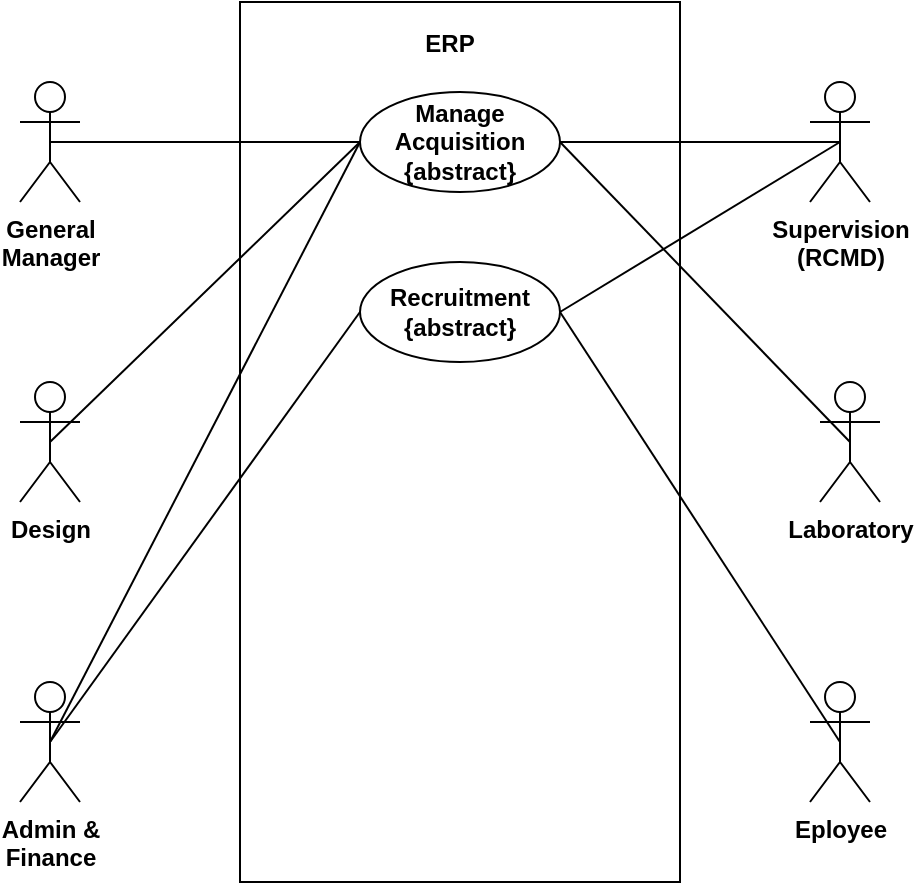 <mxfile version="18.0.3" type="device"><diagram id="h_L4HqCJKk6Ls7-4gaOm" name="Page-1"><mxGraphModel dx="1185" dy="5171" grid="1" gridSize="10" guides="1" tooltips="1" connect="1" arrows="1" fold="1" page="1" pageScale="1" pageWidth="850" pageHeight="1100" math="0" shadow="0"><root><mxCell id="0"/><mxCell id="1" parent="0"/><mxCell id="c40noUVdhxM0cP05S7zr-11" value="" style="rounded=0;whiteSpace=wrap;html=1;" vertex="1" parent="1"><mxGeometry x="120" y="-4160" width="220" height="440" as="geometry"/></mxCell><mxCell id="c40noUVdhxM0cP05S7zr-12" value="ERP" style="text;html=1;strokeColor=none;fillColor=none;align=center;verticalAlign=middle;whiteSpace=wrap;rounded=0;fontStyle=1" vertex="1" parent="1"><mxGeometry x="150" y="-4150" width="150" height="21" as="geometry"/></mxCell><mxCell id="c40noUVdhxM0cP05S7zr-13" style="edgeStyle=none;orthogonalLoop=1;jettySize=auto;html=1;exitX=0.5;exitY=0.5;exitDx=0;exitDy=0;exitPerimeter=0;entryX=0;entryY=0.5;entryDx=0;entryDy=0;endArrow=none;" edge="1" parent="1" source="c40noUVdhxM0cP05S7zr-14" target="c40noUVdhxM0cP05S7zr-19"><mxGeometry relative="1" as="geometry"/></mxCell><mxCell id="c40noUVdhxM0cP05S7zr-14" value="General&lt;br&gt;Manager" style="shape=umlActor;verticalLabelPosition=bottom;labelBackgroundColor=#ffffff;verticalAlign=top;html=1;outlineConnect=0;fontStyle=1" vertex="1" parent="1"><mxGeometry x="10" y="-4120" width="30" height="60" as="geometry"/></mxCell><mxCell id="c40noUVdhxM0cP05S7zr-19" value="Manage Acquisition&lt;br&gt;{abstract}" style="ellipse;whiteSpace=wrap;html=1;fontStyle=1;labelBackgroundColor=none;labelBorderColor=none;" vertex="1" parent="1"><mxGeometry x="180" y="-4115" width="100" height="50" as="geometry"/></mxCell><mxCell id="c40noUVdhxM0cP05S7zr-22" value="Supervision&lt;br&gt;(RCMD)" style="shape=umlActor;verticalLabelPosition=bottom;labelBackgroundColor=#ffffff;verticalAlign=top;html=1;outlineConnect=0;fontStyle=1" vertex="1" parent="1"><mxGeometry x="405" y="-4120" width="30" height="60" as="geometry"/></mxCell><mxCell id="c40noUVdhxM0cP05S7zr-24" value="Design&lt;br&gt;" style="shape=umlActor;verticalLabelPosition=bottom;labelBackgroundColor=#ffffff;verticalAlign=top;html=1;outlineConnect=0;fontStyle=1" vertex="1" parent="1"><mxGeometry x="10" y="-3970" width="30" height="60" as="geometry"/></mxCell><mxCell id="c40noUVdhxM0cP05S7zr-28" value="Laboratory" style="shape=umlActor;verticalLabelPosition=bottom;labelBackgroundColor=#ffffff;verticalAlign=top;html=1;outlineConnect=0;fontStyle=1" vertex="1" parent="1"><mxGeometry x="410" y="-3970" width="30" height="60" as="geometry"/></mxCell><mxCell id="c40noUVdhxM0cP05S7zr-29" style="edgeStyle=none;orthogonalLoop=1;jettySize=auto;html=1;exitX=0.5;exitY=0.5;exitDx=0;exitDy=0;exitPerimeter=0;endArrow=none;entryX=0;entryY=0.5;entryDx=0;entryDy=0;" edge="1" parent="1" source="c40noUVdhxM0cP05S7zr-24" target="c40noUVdhxM0cP05S7zr-19"><mxGeometry relative="1" as="geometry"><mxPoint x="25" y="-3939" as="sourcePoint"/><mxPoint x="170" y="-4079" as="targetPoint"/></mxGeometry></mxCell><mxCell id="c40noUVdhxM0cP05S7zr-30" style="edgeStyle=none;orthogonalLoop=1;jettySize=auto;html=1;exitX=0.5;exitY=0.5;exitDx=0;exitDy=0;exitPerimeter=0;endArrow=none;entryX=1;entryY=0.5;entryDx=0;entryDy=0;" edge="1" parent="1" source="c40noUVdhxM0cP05S7zr-28" target="c40noUVdhxM0cP05S7zr-19"><mxGeometry relative="1" as="geometry"><mxPoint x="25" y="-3809" as="sourcePoint"/><mxPoint x="180" y="-4074" as="targetPoint"/></mxGeometry></mxCell><mxCell id="c40noUVdhxM0cP05S7zr-32" value="Admin &amp;amp;&lt;br&gt;Finance" style="shape=umlActor;verticalLabelPosition=bottom;labelBackgroundColor=#ffffff;verticalAlign=top;html=1;outlineConnect=0;fontStyle=1" vertex="1" parent="1"><mxGeometry x="10" y="-3820" width="30" height="60" as="geometry"/></mxCell><mxCell id="c40noUVdhxM0cP05S7zr-33" style="edgeStyle=none;orthogonalLoop=1;jettySize=auto;html=1;exitX=0.5;exitY=0.5;exitDx=0;exitDy=0;exitPerimeter=0;endArrow=none;entryX=0;entryY=0.5;entryDx=0;entryDy=0;" edge="1" parent="1" source="c40noUVdhxM0cP05S7zr-32" target="c40noUVdhxM0cP05S7zr-19"><mxGeometry relative="1" as="geometry"><mxPoint x="25" y="-3689" as="sourcePoint"/><mxPoint x="180" y="-4074" as="targetPoint"/><Array as="points"/></mxGeometry></mxCell><mxCell id="c40noUVdhxM0cP05S7zr-39" style="edgeStyle=none;orthogonalLoop=1;jettySize=auto;html=1;exitX=0.5;exitY=0.5;exitDx=0;exitDy=0;exitPerimeter=0;endArrow=none;entryX=1;entryY=0.5;entryDx=0;entryDy=0;" edge="1" parent="1" source="c40noUVdhxM0cP05S7zr-22" target="c40noUVdhxM0cP05S7zr-19"><mxGeometry relative="1" as="geometry"><mxPoint x="35" y="-3930" as="sourcePoint"/><mxPoint x="190" y="-4080" as="targetPoint"/></mxGeometry></mxCell><mxCell id="c40noUVdhxM0cP05S7zr-40" value="Recruitment&lt;br&gt;{abstract}" style="ellipse;whiteSpace=wrap;html=1;fontStyle=1;labelBackgroundColor=none;labelBorderColor=none;" vertex="1" parent="1"><mxGeometry x="180" y="-4030" width="100" height="50" as="geometry"/></mxCell><mxCell id="c40noUVdhxM0cP05S7zr-41" style="edgeStyle=none;orthogonalLoop=1;jettySize=auto;html=1;exitX=0.5;exitY=0.5;exitDx=0;exitDy=0;exitPerimeter=0;endArrow=none;entryX=0;entryY=0.5;entryDx=0;entryDy=0;" edge="1" parent="1" source="c40noUVdhxM0cP05S7zr-32" target="c40noUVdhxM0cP05S7zr-40"><mxGeometry relative="1" as="geometry"><mxPoint x="35" y="-3780" as="sourcePoint"/><mxPoint x="190" y="-4080" as="targetPoint"/><Array as="points"/></mxGeometry></mxCell><mxCell id="c40noUVdhxM0cP05S7zr-42" value="Eployee" style="shape=umlActor;verticalLabelPosition=bottom;labelBackgroundColor=#ffffff;verticalAlign=top;html=1;outlineConnect=0;fontStyle=1" vertex="1" parent="1"><mxGeometry x="405" y="-3820" width="30" height="60" as="geometry"/></mxCell><mxCell id="c40noUVdhxM0cP05S7zr-43" style="edgeStyle=none;orthogonalLoop=1;jettySize=auto;html=1;exitX=0.5;exitY=0.5;exitDx=0;exitDy=0;exitPerimeter=0;endArrow=none;entryX=1;entryY=0.5;entryDx=0;entryDy=0;" edge="1" parent="1" source="c40noUVdhxM0cP05S7zr-42" target="c40noUVdhxM0cP05S7zr-40"><mxGeometry relative="1" as="geometry"><mxPoint x="35" y="-3780" as="sourcePoint"/><mxPoint x="190" y="-3995" as="targetPoint"/><Array as="points"/></mxGeometry></mxCell><mxCell id="c40noUVdhxM0cP05S7zr-44" style="edgeStyle=none;orthogonalLoop=1;jettySize=auto;html=1;exitX=0.5;exitY=0.5;exitDx=0;exitDy=0;exitPerimeter=0;endArrow=none;entryX=1;entryY=0.5;entryDx=0;entryDy=0;" edge="1" parent="1" source="c40noUVdhxM0cP05S7zr-22" target="c40noUVdhxM0cP05S7zr-40"><mxGeometry relative="1" as="geometry"><mxPoint x="430" y="-3780" as="sourcePoint"/><mxPoint x="290" y="-3995" as="targetPoint"/><Array as="points"/></mxGeometry></mxCell></root></mxGraphModel></diagram></mxfile>